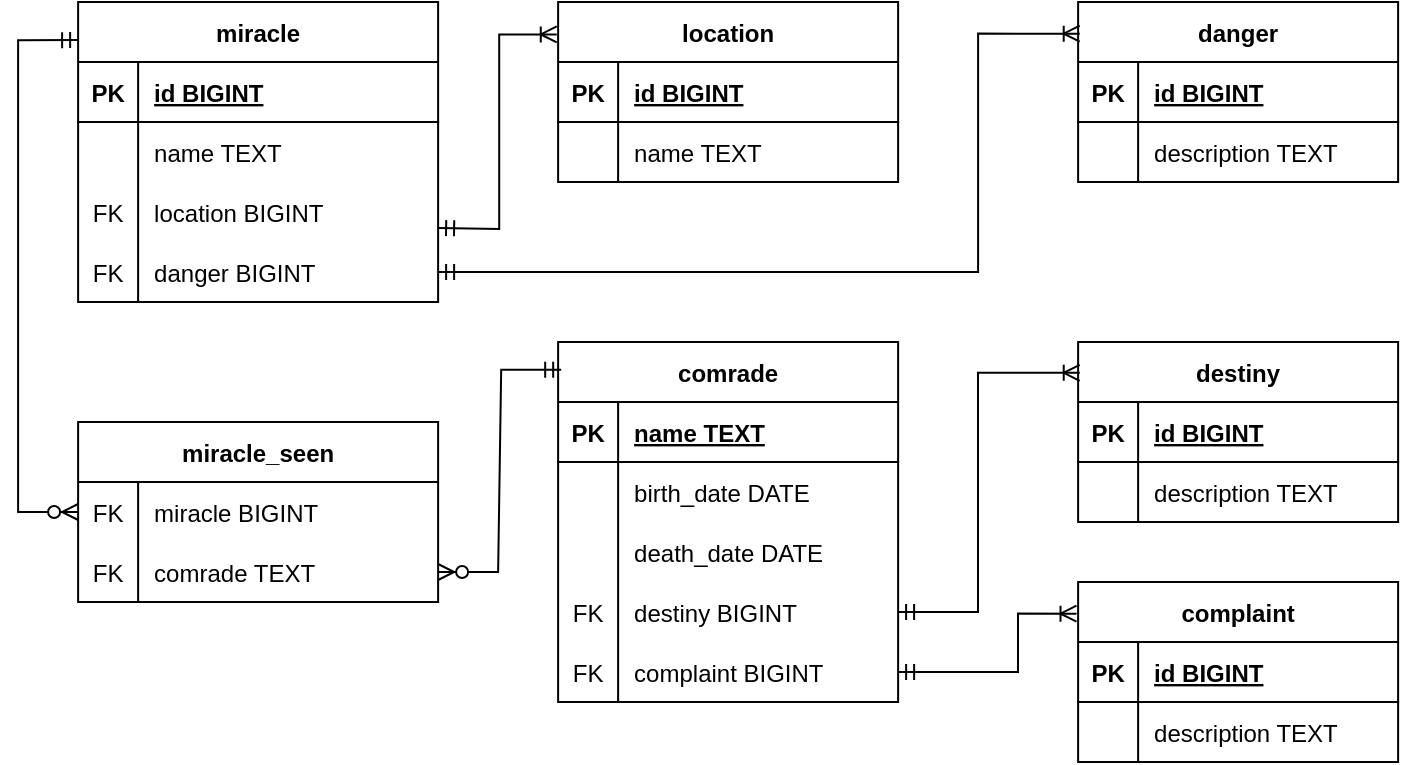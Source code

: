 <mxfile version="20.8.16" type="device"><diagram id="R2lEEEUBdFMjLlhIrx00" name="Page-1"><mxGraphModel dx="636" dy="246" grid="0" gridSize="10" guides="1" tooltips="1" connect="1" arrows="1" fold="1" page="1" pageScale="1" pageWidth="200" pageHeight="180" math="0" shadow="0" extFonts="Permanent Marker^https://fonts.googleapis.com/css?family=Permanent+Marker"><root><mxCell id="0"/><mxCell id="1" parent="0"/><mxCell id="cmuKN8WUboQFUo0ug34n-3" value="danger" style="shape=table;startSize=30;container=1;collapsible=1;childLayout=tableLayout;fixedRows=1;rowLines=0;fontStyle=1;align=center;resizeLast=1;" parent="1" vertex="1"><mxGeometry x="980.06" y="440" width="160" height="90" as="geometry"/></mxCell><mxCell id="cmuKN8WUboQFUo0ug34n-4" value="" style="shape=tableRow;horizontal=0;startSize=0;swimlaneHead=0;swimlaneBody=0;fillColor=none;collapsible=0;dropTarget=0;points=[[0,0.5],[1,0.5]];portConstraint=eastwest;strokeColor=inherit;top=0;left=0;right=0;bottom=1;" parent="cmuKN8WUboQFUo0ug34n-3" vertex="1"><mxGeometry y="30" width="160" height="30" as="geometry"/></mxCell><mxCell id="cmuKN8WUboQFUo0ug34n-5" value="PK" style="shape=partialRectangle;overflow=hidden;connectable=0;fillColor=none;strokeColor=inherit;top=0;left=0;bottom=0;right=0;fontStyle=1;" parent="cmuKN8WUboQFUo0ug34n-4" vertex="1"><mxGeometry width="30" height="30" as="geometry"><mxRectangle width="30" height="30" as="alternateBounds"/></mxGeometry></mxCell><mxCell id="cmuKN8WUboQFUo0ug34n-6" value="id BIGINT" style="shape=partialRectangle;overflow=hidden;connectable=0;fillColor=none;align=left;strokeColor=inherit;top=0;left=0;bottom=0;right=0;spacingLeft=6;fontStyle=5;" parent="cmuKN8WUboQFUo0ug34n-4" vertex="1"><mxGeometry x="30" width="130" height="30" as="geometry"><mxRectangle width="130" height="30" as="alternateBounds"/></mxGeometry></mxCell><mxCell id="cmuKN8WUboQFUo0ug34n-7" value="" style="shape=tableRow;horizontal=0;startSize=0;swimlaneHead=0;swimlaneBody=0;fillColor=none;collapsible=0;dropTarget=0;points=[[0,0.5],[1,0.5]];portConstraint=eastwest;strokeColor=inherit;top=0;left=0;right=0;bottom=0;" parent="cmuKN8WUboQFUo0ug34n-3" vertex="1"><mxGeometry y="60" width="160" height="30" as="geometry"/></mxCell><mxCell id="cmuKN8WUboQFUo0ug34n-8" value="" style="shape=partialRectangle;overflow=hidden;connectable=0;fillColor=none;strokeColor=inherit;top=0;left=0;bottom=0;right=0;" parent="cmuKN8WUboQFUo0ug34n-7" vertex="1"><mxGeometry width="30" height="30" as="geometry"><mxRectangle width="30" height="30" as="alternateBounds"/></mxGeometry></mxCell><mxCell id="cmuKN8WUboQFUo0ug34n-9" value="description TEXT" style="shape=partialRectangle;overflow=hidden;connectable=0;fillColor=none;align=left;strokeColor=inherit;top=0;left=0;bottom=0;right=0;spacingLeft=6;" parent="cmuKN8WUboQFUo0ug34n-7" vertex="1"><mxGeometry x="30" width="130" height="30" as="geometry"><mxRectangle width="130" height="30" as="alternateBounds"/></mxGeometry></mxCell><mxCell id="cmuKN8WUboQFUo0ug34n-10" value="location" style="shape=table;startSize=30;container=1;collapsible=1;childLayout=tableLayout;fixedRows=1;rowLines=0;fontStyle=1;align=center;resizeLast=1;" parent="1" vertex="1"><mxGeometry x="720.06" y="440" width="170" height="90" as="geometry"/></mxCell><mxCell id="cmuKN8WUboQFUo0ug34n-11" value="" style="shape=tableRow;horizontal=0;startSize=0;swimlaneHead=0;swimlaneBody=0;fillColor=none;collapsible=0;dropTarget=0;points=[[0,0.5],[1,0.5]];portConstraint=eastwest;strokeColor=inherit;top=0;left=0;right=0;bottom=1;" parent="cmuKN8WUboQFUo0ug34n-10" vertex="1"><mxGeometry y="30" width="170" height="30" as="geometry"/></mxCell><mxCell id="cmuKN8WUboQFUo0ug34n-12" value="PK" style="shape=partialRectangle;overflow=hidden;connectable=0;fillColor=none;strokeColor=inherit;top=0;left=0;bottom=0;right=0;fontStyle=1;" parent="cmuKN8WUboQFUo0ug34n-11" vertex="1"><mxGeometry width="30" height="30" as="geometry"><mxRectangle width="30" height="30" as="alternateBounds"/></mxGeometry></mxCell><mxCell id="cmuKN8WUboQFUo0ug34n-13" value="id BIGINT" style="shape=partialRectangle;overflow=hidden;connectable=0;fillColor=none;align=left;strokeColor=inherit;top=0;left=0;bottom=0;right=0;spacingLeft=6;fontStyle=5;" parent="cmuKN8WUboQFUo0ug34n-11" vertex="1"><mxGeometry x="30" width="140" height="30" as="geometry"><mxRectangle width="140" height="30" as="alternateBounds"/></mxGeometry></mxCell><mxCell id="cmuKN8WUboQFUo0ug34n-14" value="" style="shape=tableRow;horizontal=0;startSize=0;swimlaneHead=0;swimlaneBody=0;fillColor=none;collapsible=0;dropTarget=0;points=[[0,0.5],[1,0.5]];portConstraint=eastwest;strokeColor=inherit;top=0;left=0;right=0;bottom=0;" parent="cmuKN8WUboQFUo0ug34n-10" vertex="1"><mxGeometry y="60" width="170" height="30" as="geometry"/></mxCell><mxCell id="cmuKN8WUboQFUo0ug34n-15" value="" style="shape=partialRectangle;overflow=hidden;connectable=0;fillColor=none;strokeColor=inherit;top=0;left=0;bottom=0;right=0;" parent="cmuKN8WUboQFUo0ug34n-14" vertex="1"><mxGeometry width="30" height="30" as="geometry"><mxRectangle width="30" height="30" as="alternateBounds"/></mxGeometry></mxCell><mxCell id="cmuKN8WUboQFUo0ug34n-16" value="name TEXT" style="shape=partialRectangle;overflow=hidden;connectable=0;fillColor=none;align=left;strokeColor=inherit;top=0;left=0;bottom=0;right=0;spacingLeft=6;" parent="cmuKN8WUboQFUo0ug34n-14" vertex="1"><mxGeometry x="30" width="140" height="30" as="geometry"><mxRectangle width="140" height="30" as="alternateBounds"/></mxGeometry></mxCell><mxCell id="cmuKN8WUboQFUo0ug34n-17" value="miracle" style="shape=table;startSize=30;container=1;collapsible=1;childLayout=tableLayout;fixedRows=1;rowLines=0;fontStyle=1;align=center;resizeLast=1;" parent="1" vertex="1"><mxGeometry x="480.06" y="440" width="180" height="150" as="geometry"/></mxCell><mxCell id="cmuKN8WUboQFUo0ug34n-18" value="" style="shape=tableRow;horizontal=0;startSize=0;swimlaneHead=0;swimlaneBody=0;fillColor=none;collapsible=0;dropTarget=0;points=[[0,0.5],[1,0.5]];portConstraint=eastwest;strokeColor=inherit;top=0;left=0;right=0;bottom=1;" parent="cmuKN8WUboQFUo0ug34n-17" vertex="1"><mxGeometry y="30" width="180" height="30" as="geometry"/></mxCell><mxCell id="cmuKN8WUboQFUo0ug34n-19" value="PK" style="shape=partialRectangle;overflow=hidden;connectable=0;fillColor=none;strokeColor=inherit;top=0;left=0;bottom=0;right=0;fontStyle=1;" parent="cmuKN8WUboQFUo0ug34n-18" vertex="1"><mxGeometry width="30" height="30" as="geometry"><mxRectangle width="30" height="30" as="alternateBounds"/></mxGeometry></mxCell><mxCell id="cmuKN8WUboQFUo0ug34n-20" value="id BIGINT" style="shape=partialRectangle;overflow=hidden;connectable=0;fillColor=none;align=left;strokeColor=inherit;top=0;left=0;bottom=0;right=0;spacingLeft=6;fontStyle=5;" parent="cmuKN8WUboQFUo0ug34n-18" vertex="1"><mxGeometry x="30" width="150" height="30" as="geometry"><mxRectangle width="150" height="30" as="alternateBounds"/></mxGeometry></mxCell><mxCell id="cmuKN8WUboQFUo0ug34n-21" value="" style="shape=tableRow;horizontal=0;startSize=0;swimlaneHead=0;swimlaneBody=0;fillColor=none;collapsible=0;dropTarget=0;points=[[0,0.5],[1,0.5]];portConstraint=eastwest;strokeColor=inherit;top=0;left=0;right=0;bottom=0;" parent="cmuKN8WUboQFUo0ug34n-17" vertex="1"><mxGeometry y="60" width="180" height="30" as="geometry"/></mxCell><mxCell id="cmuKN8WUboQFUo0ug34n-22" value="" style="shape=partialRectangle;overflow=hidden;connectable=0;fillColor=none;strokeColor=inherit;top=0;left=0;bottom=0;right=0;" parent="cmuKN8WUboQFUo0ug34n-21" vertex="1"><mxGeometry width="30" height="30" as="geometry"><mxRectangle width="30" height="30" as="alternateBounds"/></mxGeometry></mxCell><mxCell id="cmuKN8WUboQFUo0ug34n-23" value="name TEXT " style="shape=partialRectangle;overflow=hidden;connectable=0;fillColor=none;align=left;strokeColor=inherit;top=0;left=0;bottom=0;right=0;spacingLeft=6;" parent="cmuKN8WUboQFUo0ug34n-21" vertex="1"><mxGeometry x="30" width="150" height="30" as="geometry"><mxRectangle width="150" height="30" as="alternateBounds"/></mxGeometry></mxCell><mxCell id="cmuKN8WUboQFUo0ug34n-24" value="" style="shape=tableRow;horizontal=0;startSize=0;swimlaneHead=0;swimlaneBody=0;fillColor=none;collapsible=0;dropTarget=0;points=[[0,0.5],[1,0.5]];portConstraint=eastwest;strokeColor=inherit;top=0;left=0;right=0;bottom=0;" parent="cmuKN8WUboQFUo0ug34n-17" vertex="1"><mxGeometry y="90" width="180" height="30" as="geometry"/></mxCell><mxCell id="cmuKN8WUboQFUo0ug34n-25" value="FK" style="shape=partialRectangle;overflow=hidden;connectable=0;fillColor=none;strokeColor=inherit;top=0;left=0;bottom=0;right=0;" parent="cmuKN8WUboQFUo0ug34n-24" vertex="1"><mxGeometry width="30" height="30" as="geometry"><mxRectangle width="30" height="30" as="alternateBounds"/></mxGeometry></mxCell><mxCell id="cmuKN8WUboQFUo0ug34n-26" value="location BIGINT " style="shape=partialRectangle;overflow=hidden;connectable=0;fillColor=none;align=left;strokeColor=inherit;top=0;left=0;bottom=0;right=0;spacingLeft=6;" parent="cmuKN8WUboQFUo0ug34n-24" vertex="1"><mxGeometry x="30" width="150" height="30" as="geometry"><mxRectangle width="150" height="30" as="alternateBounds"/></mxGeometry></mxCell><mxCell id="cmuKN8WUboQFUo0ug34n-27" value="" style="shape=tableRow;horizontal=0;startSize=0;swimlaneHead=0;swimlaneBody=0;fillColor=none;collapsible=0;dropTarget=0;points=[[0,0.5],[1,0.5]];portConstraint=eastwest;strokeColor=inherit;top=0;left=0;right=0;bottom=0;" parent="cmuKN8WUboQFUo0ug34n-17" vertex="1"><mxGeometry y="120" width="180" height="30" as="geometry"/></mxCell><mxCell id="cmuKN8WUboQFUo0ug34n-28" value="FK" style="shape=partialRectangle;overflow=hidden;connectable=0;fillColor=none;strokeColor=inherit;top=0;left=0;bottom=0;right=0;" parent="cmuKN8WUboQFUo0ug34n-27" vertex="1"><mxGeometry width="30" height="30" as="geometry"><mxRectangle width="30" height="30" as="alternateBounds"/></mxGeometry></mxCell><mxCell id="cmuKN8WUboQFUo0ug34n-29" value="danger BIGINT " style="shape=partialRectangle;overflow=hidden;connectable=0;fillColor=none;align=left;strokeColor=inherit;top=0;left=0;bottom=0;right=0;spacingLeft=6;" parent="cmuKN8WUboQFUo0ug34n-27" vertex="1"><mxGeometry x="30" width="150" height="30" as="geometry"><mxRectangle width="150" height="30" as="alternateBounds"/></mxGeometry></mxCell><mxCell id="cmuKN8WUboQFUo0ug34n-30" value="destiny" style="shape=table;startSize=30;container=1;collapsible=1;childLayout=tableLayout;fixedRows=1;rowLines=0;fontStyle=1;align=center;resizeLast=1;" parent="1" vertex="1"><mxGeometry x="980.06" y="610" width="160" height="90" as="geometry"/></mxCell><mxCell id="cmuKN8WUboQFUo0ug34n-31" value="" style="shape=tableRow;horizontal=0;startSize=0;swimlaneHead=0;swimlaneBody=0;fillColor=none;collapsible=0;dropTarget=0;points=[[0,0.5],[1,0.5]];portConstraint=eastwest;strokeColor=inherit;top=0;left=0;right=0;bottom=1;" parent="cmuKN8WUboQFUo0ug34n-30" vertex="1"><mxGeometry y="30" width="160" height="30" as="geometry"/></mxCell><mxCell id="cmuKN8WUboQFUo0ug34n-32" value="PK" style="shape=partialRectangle;overflow=hidden;connectable=0;fillColor=none;strokeColor=inherit;top=0;left=0;bottom=0;right=0;fontStyle=1;" parent="cmuKN8WUboQFUo0ug34n-31" vertex="1"><mxGeometry width="30" height="30" as="geometry"><mxRectangle width="30" height="30" as="alternateBounds"/></mxGeometry></mxCell><mxCell id="cmuKN8WUboQFUo0ug34n-33" value="id BIGINT" style="shape=partialRectangle;overflow=hidden;connectable=0;fillColor=none;align=left;strokeColor=inherit;top=0;left=0;bottom=0;right=0;spacingLeft=6;fontStyle=5;" parent="cmuKN8WUboQFUo0ug34n-31" vertex="1"><mxGeometry x="30" width="130" height="30" as="geometry"><mxRectangle width="130" height="30" as="alternateBounds"/></mxGeometry></mxCell><mxCell id="cmuKN8WUboQFUo0ug34n-34" value="" style="shape=tableRow;horizontal=0;startSize=0;swimlaneHead=0;swimlaneBody=0;fillColor=none;collapsible=0;dropTarget=0;points=[[0,0.5],[1,0.5]];portConstraint=eastwest;strokeColor=inherit;top=0;left=0;right=0;bottom=0;" parent="cmuKN8WUboQFUo0ug34n-30" vertex="1"><mxGeometry y="60" width="160" height="30" as="geometry"/></mxCell><mxCell id="cmuKN8WUboQFUo0ug34n-35" value="" style="shape=partialRectangle;overflow=hidden;connectable=0;fillColor=none;strokeColor=inherit;top=0;left=0;bottom=0;right=0;" parent="cmuKN8WUboQFUo0ug34n-34" vertex="1"><mxGeometry width="30" height="30" as="geometry"><mxRectangle width="30" height="30" as="alternateBounds"/></mxGeometry></mxCell><mxCell id="cmuKN8WUboQFUo0ug34n-36" value="description TEXT" style="shape=partialRectangle;overflow=hidden;connectable=0;fillColor=none;align=left;strokeColor=inherit;top=0;left=0;bottom=0;right=0;spacingLeft=6;" parent="cmuKN8WUboQFUo0ug34n-34" vertex="1"><mxGeometry x="30" width="130" height="30" as="geometry"><mxRectangle width="130" height="30" as="alternateBounds"/></mxGeometry></mxCell><mxCell id="cmuKN8WUboQFUo0ug34n-37" value="complaint" style="shape=table;startSize=30;container=1;collapsible=1;childLayout=tableLayout;fixedRows=1;rowLines=0;fontStyle=1;align=center;resizeLast=1;" parent="1" vertex="1"><mxGeometry x="980.06" y="730" width="160" height="90" as="geometry"/></mxCell><mxCell id="cmuKN8WUboQFUo0ug34n-38" value="" style="shape=tableRow;horizontal=0;startSize=0;swimlaneHead=0;swimlaneBody=0;fillColor=none;collapsible=0;dropTarget=0;points=[[0,0.5],[1,0.5]];portConstraint=eastwest;strokeColor=inherit;top=0;left=0;right=0;bottom=1;" parent="cmuKN8WUboQFUo0ug34n-37" vertex="1"><mxGeometry y="30" width="160" height="30" as="geometry"/></mxCell><mxCell id="cmuKN8WUboQFUo0ug34n-39" value="PK" style="shape=partialRectangle;overflow=hidden;connectable=0;fillColor=none;strokeColor=inherit;top=0;left=0;bottom=0;right=0;fontStyle=1;" parent="cmuKN8WUboQFUo0ug34n-38" vertex="1"><mxGeometry width="30" height="30" as="geometry"><mxRectangle width="30" height="30" as="alternateBounds"/></mxGeometry></mxCell><mxCell id="cmuKN8WUboQFUo0ug34n-40" value="id BIGINT" style="shape=partialRectangle;overflow=hidden;connectable=0;fillColor=none;align=left;strokeColor=inherit;top=0;left=0;bottom=0;right=0;spacingLeft=6;fontStyle=5;" parent="cmuKN8WUboQFUo0ug34n-38" vertex="1"><mxGeometry x="30" width="130" height="30" as="geometry"><mxRectangle width="130" height="30" as="alternateBounds"/></mxGeometry></mxCell><mxCell id="cmuKN8WUboQFUo0ug34n-41" value="" style="shape=tableRow;horizontal=0;startSize=0;swimlaneHead=0;swimlaneBody=0;fillColor=none;collapsible=0;dropTarget=0;points=[[0,0.5],[1,0.5]];portConstraint=eastwest;strokeColor=inherit;top=0;left=0;right=0;bottom=0;" parent="cmuKN8WUboQFUo0ug34n-37" vertex="1"><mxGeometry y="60" width="160" height="30" as="geometry"/></mxCell><mxCell id="cmuKN8WUboQFUo0ug34n-42" value="" style="shape=partialRectangle;overflow=hidden;connectable=0;fillColor=none;strokeColor=inherit;top=0;left=0;bottom=0;right=0;" parent="cmuKN8WUboQFUo0ug34n-41" vertex="1"><mxGeometry width="30" height="30" as="geometry"><mxRectangle width="30" height="30" as="alternateBounds"/></mxGeometry></mxCell><mxCell id="cmuKN8WUboQFUo0ug34n-43" value="description TEXT" style="shape=partialRectangle;overflow=hidden;connectable=0;fillColor=none;align=left;strokeColor=inherit;top=0;left=0;bottom=0;right=0;spacingLeft=6;" parent="cmuKN8WUboQFUo0ug34n-41" vertex="1"><mxGeometry x="30" width="130" height="30" as="geometry"><mxRectangle width="130" height="30" as="alternateBounds"/></mxGeometry></mxCell><mxCell id="cmuKN8WUboQFUo0ug34n-44" value="comrade" style="shape=table;startSize=30;container=1;collapsible=1;childLayout=tableLayout;fixedRows=1;rowLines=0;fontStyle=1;align=center;resizeLast=1;" parent="1" vertex="1"><mxGeometry x="720.06" y="610" width="170" height="180" as="geometry"/></mxCell><mxCell id="cmuKN8WUboQFUo0ug34n-45" value="" style="shape=tableRow;horizontal=0;startSize=0;swimlaneHead=0;swimlaneBody=0;fillColor=none;collapsible=0;dropTarget=0;points=[[0,0.5],[1,0.5]];portConstraint=eastwest;strokeColor=inherit;top=0;left=0;right=0;bottom=1;" parent="cmuKN8WUboQFUo0ug34n-44" vertex="1"><mxGeometry y="30" width="170" height="30" as="geometry"/></mxCell><mxCell id="cmuKN8WUboQFUo0ug34n-46" value="PK" style="shape=partialRectangle;overflow=hidden;connectable=0;fillColor=none;strokeColor=inherit;top=0;left=0;bottom=0;right=0;fontStyle=1;" parent="cmuKN8WUboQFUo0ug34n-45" vertex="1"><mxGeometry width="30" height="30" as="geometry"><mxRectangle width="30" height="30" as="alternateBounds"/></mxGeometry></mxCell><mxCell id="cmuKN8WUboQFUo0ug34n-47" value="name TEXT" style="shape=partialRectangle;overflow=hidden;connectable=0;fillColor=none;align=left;strokeColor=inherit;top=0;left=0;bottom=0;right=0;spacingLeft=6;fontStyle=5;" parent="cmuKN8WUboQFUo0ug34n-45" vertex="1"><mxGeometry x="30" width="140" height="30" as="geometry"><mxRectangle width="140" height="30" as="alternateBounds"/></mxGeometry></mxCell><mxCell id="cmuKN8WUboQFUo0ug34n-51" value="" style="shape=tableRow;horizontal=0;startSize=0;swimlaneHead=0;swimlaneBody=0;fillColor=none;collapsible=0;dropTarget=0;points=[[0,0.5],[1,0.5]];portConstraint=eastwest;strokeColor=inherit;top=0;left=0;right=0;bottom=0;" parent="cmuKN8WUboQFUo0ug34n-44" vertex="1"><mxGeometry y="60" width="170" height="30" as="geometry"/></mxCell><mxCell id="cmuKN8WUboQFUo0ug34n-52" value="" style="shape=partialRectangle;overflow=hidden;connectable=0;fillColor=none;strokeColor=inherit;top=0;left=0;bottom=0;right=0;" parent="cmuKN8WUboQFUo0ug34n-51" vertex="1"><mxGeometry width="30" height="30" as="geometry"><mxRectangle width="30" height="30" as="alternateBounds"/></mxGeometry></mxCell><mxCell id="cmuKN8WUboQFUo0ug34n-53" value="birth_date DATE" style="shape=partialRectangle;overflow=hidden;connectable=0;fillColor=none;align=left;strokeColor=inherit;top=0;left=0;bottom=0;right=0;spacingLeft=6;" parent="cmuKN8WUboQFUo0ug34n-51" vertex="1"><mxGeometry x="30" width="140" height="30" as="geometry"><mxRectangle width="140" height="30" as="alternateBounds"/></mxGeometry></mxCell><mxCell id="cmuKN8WUboQFUo0ug34n-54" value="" style="shape=tableRow;horizontal=0;startSize=0;swimlaneHead=0;swimlaneBody=0;fillColor=none;collapsible=0;dropTarget=0;points=[[0,0.5],[1,0.5]];portConstraint=eastwest;strokeColor=inherit;top=0;left=0;right=0;bottom=0;" parent="cmuKN8WUboQFUo0ug34n-44" vertex="1"><mxGeometry y="90" width="170" height="30" as="geometry"/></mxCell><mxCell id="cmuKN8WUboQFUo0ug34n-55" value="" style="shape=partialRectangle;overflow=hidden;connectable=0;fillColor=none;strokeColor=inherit;top=0;left=0;bottom=0;right=0;" parent="cmuKN8WUboQFUo0ug34n-54" vertex="1"><mxGeometry width="30" height="30" as="geometry"><mxRectangle width="30" height="30" as="alternateBounds"/></mxGeometry></mxCell><mxCell id="cmuKN8WUboQFUo0ug34n-56" value="death_date DATE" style="shape=partialRectangle;overflow=hidden;connectable=0;fillColor=none;align=left;strokeColor=inherit;top=0;left=0;bottom=0;right=0;spacingLeft=6;" parent="cmuKN8WUboQFUo0ug34n-54" vertex="1"><mxGeometry x="30" width="140" height="30" as="geometry"><mxRectangle width="140" height="30" as="alternateBounds"/></mxGeometry></mxCell><mxCell id="cmuKN8WUboQFUo0ug34n-57" value="" style="shape=tableRow;horizontal=0;startSize=0;swimlaneHead=0;swimlaneBody=0;fillColor=none;collapsible=0;dropTarget=0;points=[[0,0.5],[1,0.5]];portConstraint=eastwest;strokeColor=inherit;top=0;left=0;right=0;bottom=0;" parent="cmuKN8WUboQFUo0ug34n-44" vertex="1"><mxGeometry y="120" width="170" height="30" as="geometry"/></mxCell><mxCell id="cmuKN8WUboQFUo0ug34n-58" value="FK" style="shape=partialRectangle;overflow=hidden;connectable=0;fillColor=none;strokeColor=inherit;top=0;left=0;bottom=0;right=0;" parent="cmuKN8WUboQFUo0ug34n-57" vertex="1"><mxGeometry width="30" height="30" as="geometry"><mxRectangle width="30" height="30" as="alternateBounds"/></mxGeometry></mxCell><mxCell id="cmuKN8WUboQFUo0ug34n-59" value="destiny BIGINT" style="shape=partialRectangle;overflow=hidden;connectable=0;fillColor=none;align=left;strokeColor=inherit;top=0;left=0;bottom=0;right=0;spacingLeft=6;" parent="cmuKN8WUboQFUo0ug34n-57" vertex="1"><mxGeometry x="30" width="140" height="30" as="geometry"><mxRectangle width="140" height="30" as="alternateBounds"/></mxGeometry></mxCell><mxCell id="cmuKN8WUboQFUo0ug34n-60" value="" style="shape=tableRow;horizontal=0;startSize=0;swimlaneHead=0;swimlaneBody=0;fillColor=none;collapsible=0;dropTarget=0;points=[[0,0.5],[1,0.5]];portConstraint=eastwest;strokeColor=inherit;top=0;left=0;right=0;bottom=0;" parent="cmuKN8WUboQFUo0ug34n-44" vertex="1"><mxGeometry y="150" width="170" height="30" as="geometry"/></mxCell><mxCell id="cmuKN8WUboQFUo0ug34n-61" value="FK" style="shape=partialRectangle;overflow=hidden;connectable=0;fillColor=none;strokeColor=inherit;top=0;left=0;bottom=0;right=0;" parent="cmuKN8WUboQFUo0ug34n-60" vertex="1"><mxGeometry width="30" height="30" as="geometry"><mxRectangle width="30" height="30" as="alternateBounds"/></mxGeometry></mxCell><mxCell id="cmuKN8WUboQFUo0ug34n-62" value="complaint BIGINT" style="shape=partialRectangle;overflow=hidden;connectable=0;fillColor=none;align=left;strokeColor=inherit;top=0;left=0;bottom=0;right=0;spacingLeft=6;" parent="cmuKN8WUboQFUo0ug34n-60" vertex="1"><mxGeometry x="30" width="140" height="30" as="geometry"><mxRectangle width="140" height="30" as="alternateBounds"/></mxGeometry></mxCell><mxCell id="cmuKN8WUboQFUo0ug34n-63" value="miracle_seen" style="shape=table;startSize=30;container=1;collapsible=1;childLayout=tableLayout;fixedRows=1;rowLines=0;fontStyle=1;align=center;resizeLast=1;" parent="1" vertex="1"><mxGeometry x="480.06" y="650" width="180" height="90" as="geometry"/></mxCell><mxCell id="cmuKN8WUboQFUo0ug34n-64" value="" style="shape=tableRow;horizontal=0;startSize=0;swimlaneHead=0;swimlaneBody=0;fillColor=none;collapsible=0;dropTarget=0;points=[[0,0.5],[1,0.5]];portConstraint=eastwest;strokeColor=inherit;top=0;left=0;right=0;bottom=0;" parent="cmuKN8WUboQFUo0ug34n-63" vertex="1"><mxGeometry y="30" width="180" height="30" as="geometry"/></mxCell><mxCell id="cmuKN8WUboQFUo0ug34n-65" value="FK" style="shape=partialRectangle;overflow=hidden;connectable=0;fillColor=none;strokeColor=inherit;top=0;left=0;bottom=0;right=0;" parent="cmuKN8WUboQFUo0ug34n-64" vertex="1"><mxGeometry width="30" height="30" as="geometry"><mxRectangle width="30" height="30" as="alternateBounds"/></mxGeometry></mxCell><mxCell id="cmuKN8WUboQFUo0ug34n-66" value="miracle BIGINT " style="shape=partialRectangle;overflow=hidden;connectable=0;fillColor=none;align=left;strokeColor=inherit;top=0;left=0;bottom=0;right=0;spacingLeft=6;" parent="cmuKN8WUboQFUo0ug34n-64" vertex="1"><mxGeometry x="30" width="150" height="30" as="geometry"><mxRectangle width="150" height="30" as="alternateBounds"/></mxGeometry></mxCell><mxCell id="cmuKN8WUboQFUo0ug34n-67" value="" style="shape=tableRow;horizontal=0;startSize=0;swimlaneHead=0;swimlaneBody=0;fillColor=none;collapsible=0;dropTarget=0;points=[[0,0.5],[1,0.5]];portConstraint=eastwest;strokeColor=inherit;top=0;left=0;right=0;bottom=0;" parent="cmuKN8WUboQFUo0ug34n-63" vertex="1"><mxGeometry y="60" width="180" height="30" as="geometry"/></mxCell><mxCell id="cmuKN8WUboQFUo0ug34n-68" value="FK" style="shape=partialRectangle;overflow=hidden;connectable=0;fillColor=none;strokeColor=inherit;top=0;left=0;bottom=0;right=0;" parent="cmuKN8WUboQFUo0ug34n-67" vertex="1"><mxGeometry width="30" height="30" as="geometry"><mxRectangle width="30" height="30" as="alternateBounds"/></mxGeometry></mxCell><mxCell id="cmuKN8WUboQFUo0ug34n-69" value="comrade TEXT" style="shape=partialRectangle;overflow=hidden;connectable=0;fillColor=none;align=left;strokeColor=inherit;top=0;left=0;bottom=0;right=0;spacingLeft=6;" parent="cmuKN8WUboQFUo0ug34n-67" vertex="1"><mxGeometry x="30" width="150" height="30" as="geometry"><mxRectangle width="150" height="30" as="alternateBounds"/></mxGeometry></mxCell><mxCell id="cmuKN8WUboQFUo0ug34n-74" value="" style="edgeStyle=orthogonalEdgeStyle;fontSize=12;html=1;endArrow=ERzeroToMany;startArrow=ERmandOne;rounded=0;exitX=0;exitY=0.127;exitDx=0;exitDy=0;exitPerimeter=0;entryX=0;entryY=0.5;entryDx=0;entryDy=0;" parent="1" source="cmuKN8WUboQFUo0ug34n-17" target="cmuKN8WUboQFUo0ug34n-64" edge="1"><mxGeometry width="100" height="100" relative="1" as="geometry"><mxPoint x="390.06" y="485" as="sourcePoint"/><mxPoint x="450.06" y="700" as="targetPoint"/><Array as="points"><mxPoint x="450.06" y="459"/><mxPoint x="450.06" y="695"/></Array></mxGeometry></mxCell><mxCell id="cmuKN8WUboQFUo0ug34n-76" value="" style="edgeStyle=entityRelationEdgeStyle;fontSize=12;html=1;endArrow=ERzeroToMany;startArrow=ERmandOne;rounded=0;exitX=0.009;exitY=0.077;exitDx=0;exitDy=0;exitPerimeter=0;entryX=1;entryY=0.5;entryDx=0;entryDy=0;" parent="1" source="cmuKN8WUboQFUo0ug34n-44" target="cmuKN8WUboQFUo0ug34n-67" edge="1"><mxGeometry width="100" height="100" relative="1" as="geometry"><mxPoint x="740.06" y="700" as="sourcePoint"/><mxPoint x="840.06" y="600" as="targetPoint"/></mxGeometry></mxCell><mxCell id="cmuKN8WUboQFUo0ug34n-77" value="" style="edgeStyle=orthogonalEdgeStyle;fontSize=12;html=1;endArrow=ERoneToMany;startArrow=ERmandOne;rounded=0;entryX=-0.005;entryY=0.176;entryDx=0;entryDy=0;entryPerimeter=0;exitX=1;exitY=0.5;exitDx=0;exitDy=0;" parent="1" source="cmuKN8WUboQFUo0ug34n-60" target="cmuKN8WUboQFUo0ug34n-37" edge="1"><mxGeometry width="100" height="100" relative="1" as="geometry"><mxPoint x="740.06" y="700" as="sourcePoint"/><mxPoint x="840.06" y="600" as="targetPoint"/><Array as="points"><mxPoint x="950" y="775"/><mxPoint x="950" y="746"/></Array></mxGeometry></mxCell><mxCell id="cmuKN8WUboQFUo0ug34n-78" value="" style="edgeStyle=orthogonalEdgeStyle;fontSize=12;html=1;endArrow=ERoneToMany;startArrow=ERmandOne;rounded=0;entryX=0.005;entryY=0.171;entryDx=0;entryDy=0;entryPerimeter=0;exitX=1;exitY=0.5;exitDx=0;exitDy=0;" parent="1" source="cmuKN8WUboQFUo0ug34n-57" target="cmuKN8WUboQFUo0ug34n-30" edge="1"><mxGeometry width="100" height="100" relative="1" as="geometry"><mxPoint x="740.06" y="700" as="sourcePoint"/><mxPoint x="840.06" y="600" as="targetPoint"/><Array as="points"><mxPoint x="930" y="745"/><mxPoint x="930" y="625"/></Array></mxGeometry></mxCell><mxCell id="cmuKN8WUboQFUo0ug34n-79" value="" style="edgeStyle=orthogonalEdgeStyle;fontSize=12;html=1;endArrow=ERoneToMany;startArrow=ERmandOne;rounded=0;exitX=1;exitY=0.5;exitDx=0;exitDy=0;entryX=0.005;entryY=0.176;entryDx=0;entryDy=0;entryPerimeter=0;" parent="1" source="cmuKN8WUboQFUo0ug34n-27" target="cmuKN8WUboQFUo0ug34n-3" edge="1"><mxGeometry width="100" height="100" relative="1" as="geometry"><mxPoint x="740.06" y="700" as="sourcePoint"/><mxPoint x="840.06" y="600" as="targetPoint"/><Array as="points"><mxPoint x="930.06" y="575"/><mxPoint x="930.06" y="456"/></Array></mxGeometry></mxCell><mxCell id="cmuKN8WUboQFUo0ug34n-80" value="" style="edgeStyle=orthogonalEdgeStyle;fontSize=12;html=1;endArrow=ERoneToMany;startArrow=ERmandOne;rounded=0;entryX=-0.004;entryY=0.18;entryDx=0;entryDy=0;entryPerimeter=0;" parent="1" target="cmuKN8WUboQFUo0ug34n-10" edge="1"><mxGeometry width="100" height="100" relative="1" as="geometry"><mxPoint x="660.06" y="553" as="sourcePoint"/><mxPoint x="840.06" y="600" as="targetPoint"/></mxGeometry></mxCell></root></mxGraphModel></diagram></mxfile>